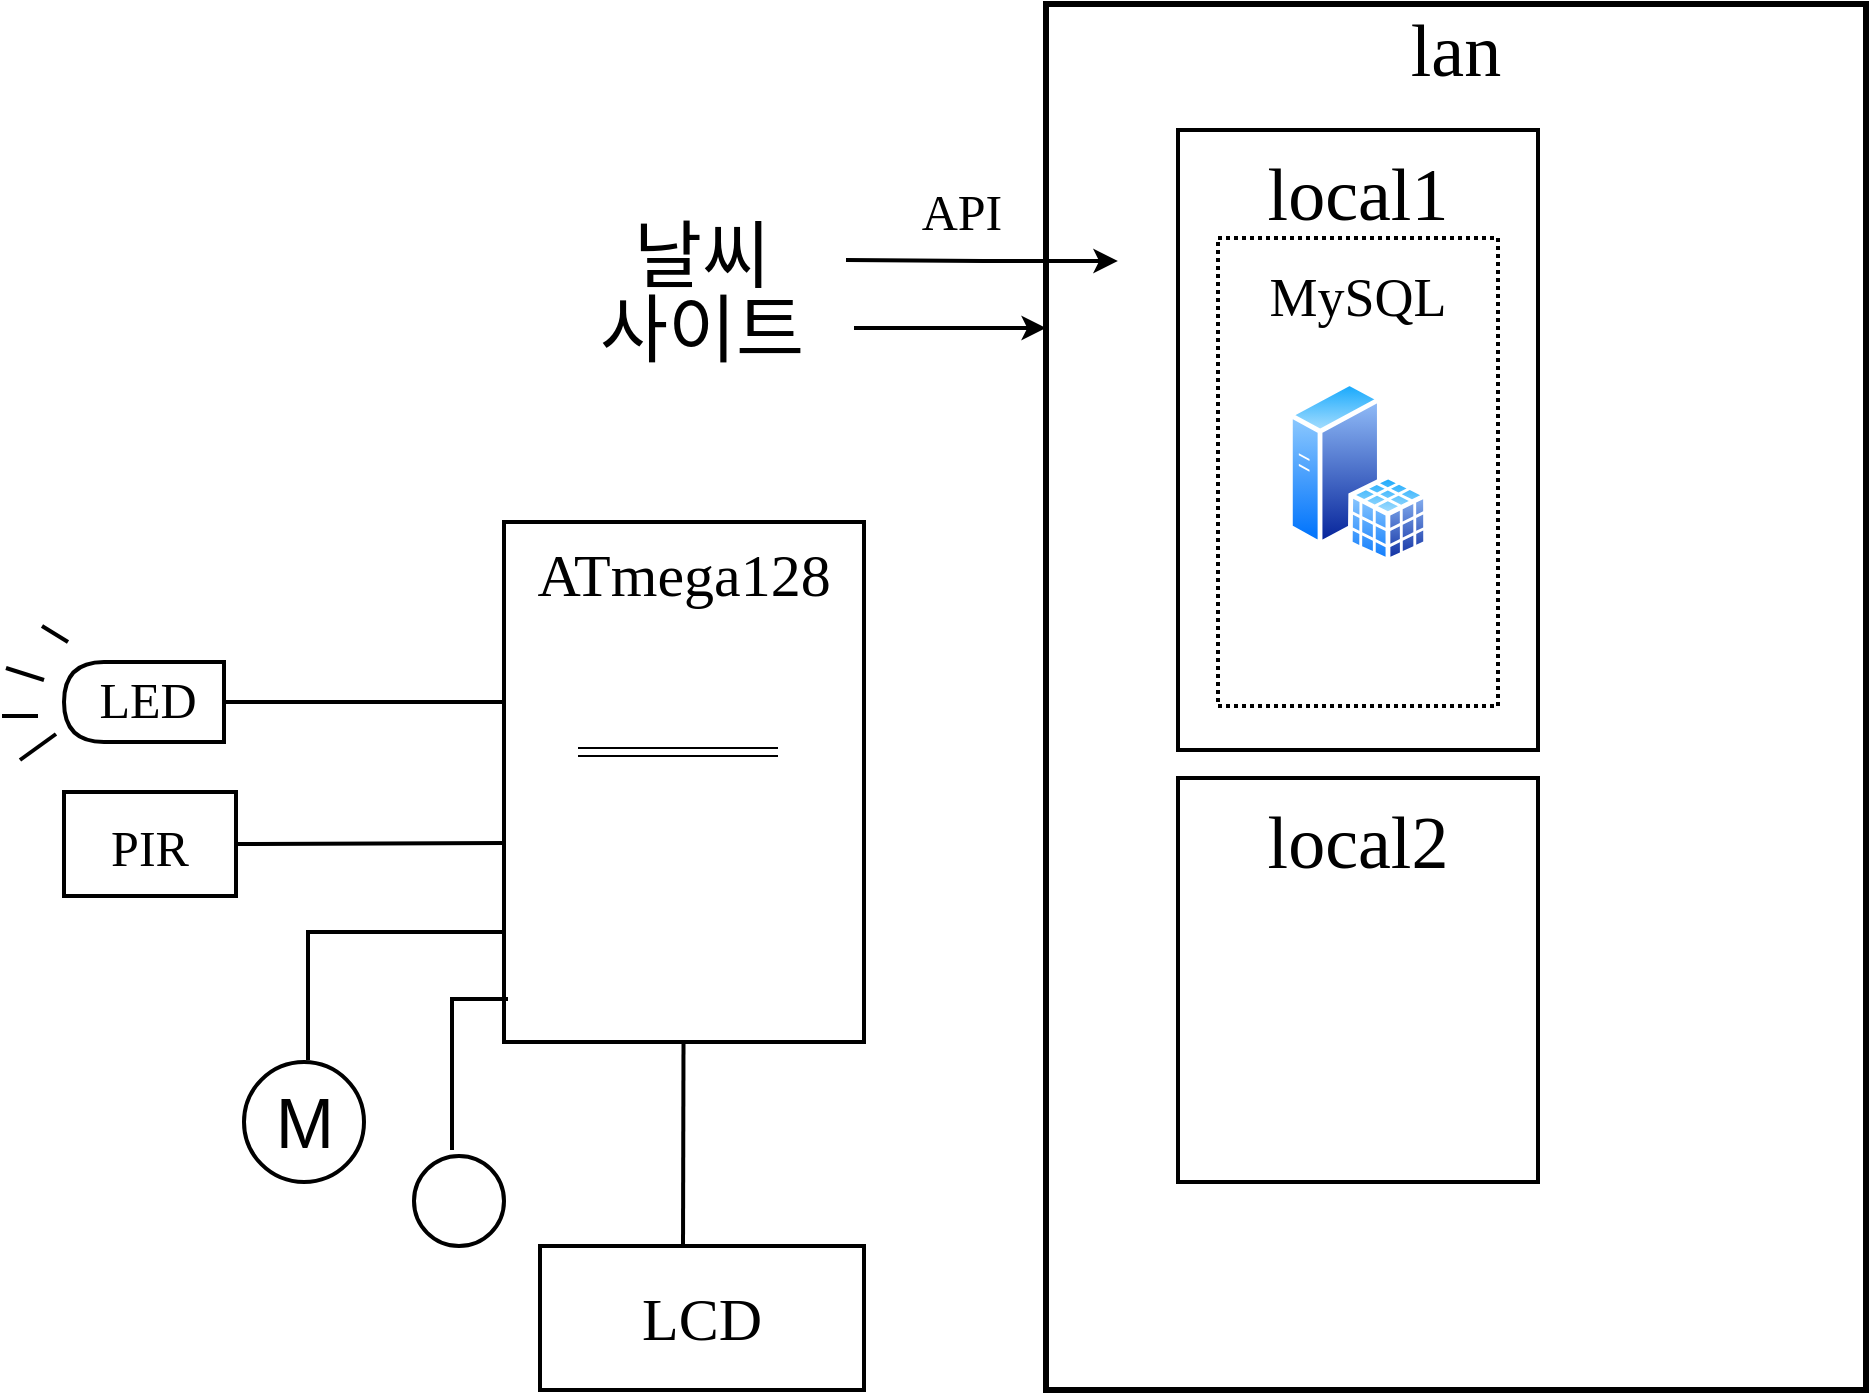 <mxfile version="26.1.3">
  <diagram name="Page-1" id="9f46799a-70d6-7492-0946-bef42562c5a5">
    <mxGraphModel dx="1426" dy="781" grid="1" gridSize="9" guides="1" tooltips="1" connect="1" arrows="1" fold="1" page="1" pageScale="1" pageWidth="1100" pageHeight="850" background="none" math="0" shadow="0">
      <root>
        <mxCell id="0" />
        <mxCell id="1" parent="0" />
        <mxCell id="vRwWAXq_rbPXkCuD6A-I-1" value="" style="whiteSpace=wrap;html=1;strokeWidth=3;" vertex="1" parent="1">
          <mxGeometry x="630" y="63" width="410" height="693" as="geometry" />
        </mxCell>
        <mxCell id="vRwWAXq_rbPXkCuD6A-I-2" value="" style="whiteSpace=wrap;html=1;strokeWidth=2;" vertex="1" parent="1">
          <mxGeometry x="696" y="126" width="180" height="310" as="geometry" />
        </mxCell>
        <mxCell id="vRwWAXq_rbPXkCuD6A-I-3" value="" style="whiteSpace=wrap;html=1;strokeWidth=2;" vertex="1" parent="1">
          <mxGeometry x="359" y="322" width="180" height="260" as="geometry" />
        </mxCell>
        <mxCell id="vRwWAXq_rbPXkCuD6A-I-4" value="" style="whiteSpace=wrap;html=1;strokeWidth=2;" vertex="1" parent="1">
          <mxGeometry x="139" y="457" width="86" height="52" as="geometry" />
        </mxCell>
        <mxCell id="vRwWAXq_rbPXkCuD6A-I-7" value="M" style="verticalLabelPosition=middle;shadow=0;dashed=0;align=center;html=1;verticalAlign=middle;strokeWidth=2;shape=ellipse;aspect=fixed;fontSize=35;" vertex="1" parent="1">
          <mxGeometry x="229" y="592" width="60" height="60" as="geometry" />
        </mxCell>
        <mxCell id="vRwWAXq_rbPXkCuD6A-I-9" value="" style="shape=delay;whiteSpace=wrap;html=1;strokeWidth=2;direction=west;" vertex="1" parent="1">
          <mxGeometry x="139" y="392" width="80" height="40" as="geometry" />
        </mxCell>
        <mxCell id="vRwWAXq_rbPXkCuD6A-I-11" value="" style="endArrow=none;html=1;rounded=0;exitX=0;exitY=0.5;exitDx=0;exitDy=0;strokeWidth=2;" edge="1" parent="1" source="vRwWAXq_rbPXkCuD6A-I-9">
          <mxGeometry width="50" height="50" relative="1" as="geometry">
            <mxPoint x="459" y="462" as="sourcePoint" />
            <mxPoint x="359" y="412" as="targetPoint" />
          </mxGeometry>
        </mxCell>
        <mxCell id="vRwWAXq_rbPXkCuD6A-I-12" value="" style="shape=partialRectangle;whiteSpace=wrap;html=1;bottom=0;right=0;fillColor=none;strokeWidth=2;" vertex="1" parent="1">
          <mxGeometry x="261" y="527" width="98" height="63" as="geometry" />
        </mxCell>
        <mxCell id="vRwWAXq_rbPXkCuD6A-I-14" value="" style="whiteSpace=wrap;html=1;strokeWidth=2;dashed=1;dashPattern=1 1;" vertex="1" parent="1">
          <mxGeometry x="716" y="180" width="140" height="234" as="geometry" />
        </mxCell>
        <mxCell id="vRwWAXq_rbPXkCuD6A-I-15" value="" style="whiteSpace=wrap;html=1;strokeWidth=2;" vertex="1" parent="1">
          <mxGeometry x="696" y="450" width="180" height="202" as="geometry" />
        </mxCell>
        <mxCell id="vRwWAXq_rbPXkCuD6A-I-18" value="&lt;font&gt;lan&lt;/font&gt;" style="text;html=1;align=center;verticalAlign=middle;whiteSpace=wrap;rounded=0;fontFamily=Times New Roman;fontSize=37;fontStyle=0" vertex="1" parent="1">
          <mxGeometry x="805" y="72" width="60" height="30" as="geometry" />
        </mxCell>
        <mxCell id="vRwWAXq_rbPXkCuD6A-I-19" value="&lt;font&gt;local1&lt;/font&gt;" style="text;html=1;align=center;verticalAlign=middle;whiteSpace=wrap;rounded=0;fontFamily=Times New Roman;fontSize=37;fontStyle=0" vertex="1" parent="1">
          <mxGeometry x="756" y="144" width="60" height="30" as="geometry" />
        </mxCell>
        <mxCell id="vRwWAXq_rbPXkCuD6A-I-20" value="&lt;font&gt;local2&lt;/font&gt;" style="text;html=1;align=center;verticalAlign=middle;whiteSpace=wrap;rounded=0;fontFamily=Times New Roman;fontSize=37;fontStyle=0" vertex="1" parent="1">
          <mxGeometry x="756" y="468" width="60" height="30" as="geometry" />
        </mxCell>
        <mxCell id="vRwWAXq_rbPXkCuD6A-I-22" value="&lt;font&gt;ATmega128&lt;/font&gt;" style="text;html=1;align=center;verticalAlign=middle;whiteSpace=wrap;rounded=0;fontFamily=Times New Roman;fontSize=30;fontStyle=0" vertex="1" parent="1">
          <mxGeometry x="419" y="333" width="60" height="30" as="geometry" />
        </mxCell>
        <mxCell id="vRwWAXq_rbPXkCuD6A-I-23" value="" style="image;aspect=fixed;perimeter=ellipsePerimeter;html=1;align=center;shadow=0;dashed=0;spacingTop=3;image=img/lib/active_directory/sql_server.svg;" vertex="1" parent="1">
          <mxGeometry x="750.88" y="251.38" width="70.25" height="91.23" as="geometry" />
        </mxCell>
        <mxCell id="vRwWAXq_rbPXkCuD6A-I-24" value="&lt;font style=&quot;font-size: 27px;&quot;&gt;MySQL&lt;/font&gt;" style="text;html=1;align=center;verticalAlign=middle;whiteSpace=wrap;rounded=0;fontFamily=Times New Roman;fontSize=37;fontStyle=0" vertex="1" parent="1">
          <mxGeometry x="756" y="192" width="60" height="30" as="geometry" />
        </mxCell>
        <mxCell id="vRwWAXq_rbPXkCuD6A-I-27" value="&lt;h4 style=&quot;line-height: 100%;&quot;&gt;&lt;span style=&quot;font-weight: normal;&quot;&gt;날씨&lt;br&gt;사이트&lt;/span&gt;&lt;/h4&gt;" style="text;html=1;align=center;verticalAlign=middle;whiteSpace=wrap;rounded=0;fontFamily=Times New Roman;fontSize=37;fontStyle=0;fillColor=none;" vertex="1" parent="1">
          <mxGeometry x="341" y="192" width="234" height="30" as="geometry" />
        </mxCell>
        <mxCell id="vRwWAXq_rbPXkCuD6A-I-28" style="edgeStyle=orthogonalEdgeStyle;rounded=0;orthogonalLoop=1;jettySize=auto;html=1;exitX=1;exitY=0.25;exitDx=0;exitDy=0;entryX=-0.017;entryY=0.142;entryDx=0;entryDy=0;entryPerimeter=0;strokeWidth=2;" edge="1" parent="1">
          <mxGeometry relative="1" as="geometry">
            <mxPoint x="530" y="191" as="sourcePoint" />
            <mxPoint x="665.94" y="191.52" as="targetPoint" />
          </mxGeometry>
        </mxCell>
        <mxCell id="vRwWAXq_rbPXkCuD6A-I-31" value="" style="whiteSpace=wrap;html=1;strokeWidth=2;" vertex="1" parent="1">
          <mxGeometry x="377" y="684" width="162" height="72" as="geometry" />
        </mxCell>
        <mxCell id="vRwWAXq_rbPXkCuD6A-I-30" value="LCD" style="text;html=1;align=center;verticalAlign=middle;whiteSpace=wrap;rounded=0;fontFamily=Times New Roman;fontSize=30;fontStyle=0" vertex="1" parent="1">
          <mxGeometry x="428" y="705" width="60" height="30" as="geometry" />
        </mxCell>
        <mxCell id="vRwWAXq_rbPXkCuD6A-I-33" value="" style="shape=link;html=1;rounded=0;" edge="1" parent="1">
          <mxGeometry width="100" relative="1" as="geometry">
            <mxPoint x="396" y="437" as="sourcePoint" />
            <mxPoint x="496" y="437" as="targetPoint" />
          </mxGeometry>
        </mxCell>
        <mxCell id="vRwWAXq_rbPXkCuD6A-I-35" value="" style="endArrow=none;html=1;rounded=0;strokeWidth=2;" edge="1" parent="1">
          <mxGeometry width="50" height="50" relative="1" as="geometry">
            <mxPoint x="128" y="374" as="sourcePoint" />
            <mxPoint x="141" y="382" as="targetPoint" />
          </mxGeometry>
        </mxCell>
        <mxCell id="vRwWAXq_rbPXkCuD6A-I-36" value="" style="endArrow=none;html=1;rounded=0;strokeWidth=2;" edge="1" parent="1">
          <mxGeometry width="50" height="50" relative="1" as="geometry">
            <mxPoint x="110" y="395" as="sourcePoint" />
            <mxPoint x="129" y="401" as="targetPoint" />
          </mxGeometry>
        </mxCell>
        <mxCell id="vRwWAXq_rbPXkCuD6A-I-37" value="" style="endArrow=none;html=1;rounded=0;strokeWidth=2;" edge="1" parent="1">
          <mxGeometry width="50" height="50" relative="1" as="geometry">
            <mxPoint x="108" y="419" as="sourcePoint" />
            <mxPoint x="126" y="419" as="targetPoint" />
          </mxGeometry>
        </mxCell>
        <mxCell id="vRwWAXq_rbPXkCuD6A-I-38" value="" style="endArrow=none;html=1;rounded=0;strokeWidth=2;" edge="1" parent="1">
          <mxGeometry width="50" height="50" relative="1" as="geometry">
            <mxPoint x="117" y="441" as="sourcePoint" />
            <mxPoint x="135" y="428" as="targetPoint" />
          </mxGeometry>
        </mxCell>
        <mxCell id="vRwWAXq_rbPXkCuD6A-I-39" value="&lt;font style=&quot;font-size: 25px;&quot;&gt;LED&lt;/font&gt;" style="text;html=1;align=center;verticalAlign=middle;whiteSpace=wrap;rounded=0;fontFamily=Times New Roman;fontSize=30;fontStyle=0" vertex="1" parent="1">
          <mxGeometry x="151" y="394" width="60" height="30" as="geometry" />
        </mxCell>
        <mxCell id="vRwWAXq_rbPXkCuD6A-I-40" value="&lt;font style=&quot;font-size: 25px;&quot;&gt;PIR&lt;/font&gt;" style="text;html=1;align=center;verticalAlign=middle;whiteSpace=wrap;rounded=0;fontFamily=Times New Roman;fontSize=30;fontStyle=0" vertex="1" parent="1">
          <mxGeometry x="152" y="468" width="60" height="30" as="geometry" />
        </mxCell>
        <mxCell id="vRwWAXq_rbPXkCuD6A-I-41" value="" style="endArrow=none;html=1;rounded=0;strokeWidth=2;" edge="1" parent="1">
          <mxGeometry width="50" height="50" relative="1" as="geometry">
            <mxPoint x="225" y="483" as="sourcePoint" />
            <mxPoint x="359" y="482.5" as="targetPoint" />
          </mxGeometry>
        </mxCell>
        <mxCell id="vRwWAXq_rbPXkCuD6A-I-42" value="" style="ellipse;whiteSpace=wrap;html=1;aspect=fixed;strokeWidth=2;" vertex="1" parent="1">
          <mxGeometry x="314" y="639" width="45" height="45" as="geometry" />
        </mxCell>
        <mxCell id="vRwWAXq_rbPXkCuD6A-I-43" value="" style="endArrow=none;html=1;rounded=0;strokeWidth=2;" edge="1" parent="1">
          <mxGeometry width="50" height="50" relative="1" as="geometry">
            <mxPoint x="448.75" y="582" as="sourcePoint" />
            <mxPoint x="448.5" y="684" as="targetPoint" />
          </mxGeometry>
        </mxCell>
        <mxCell id="vRwWAXq_rbPXkCuD6A-I-45" value="" style="shape=partialRectangle;whiteSpace=wrap;html=1;bottom=0;right=0;fillColor=none;strokeWidth=2;" vertex="1" parent="1">
          <mxGeometry x="333" y="560.5" width="27" height="74.5" as="geometry" />
        </mxCell>
        <mxCell id="vRwWAXq_rbPXkCuD6A-I-47" value="&lt;font style=&quot;font-size: 25px;&quot;&gt;API&lt;/font&gt;" style="text;html=1;align=center;verticalAlign=middle;whiteSpace=wrap;rounded=0;fontFamily=Times New Roman;fontSize=30;fontStyle=0" vertex="1" parent="1">
          <mxGeometry x="558" y="150" width="60" height="30" as="geometry" />
        </mxCell>
        <mxCell id="vRwWAXq_rbPXkCuD6A-I-48" style="edgeStyle=orthogonalEdgeStyle;rounded=0;orthogonalLoop=1;jettySize=auto;html=1;entryX=-0.017;entryY=0.142;entryDx=0;entryDy=0;entryPerimeter=0;strokeWidth=2;" edge="1" parent="1">
          <mxGeometry relative="1" as="geometry">
            <mxPoint x="534" y="225" as="sourcePoint" />
            <mxPoint x="630" y="225.02" as="targetPoint" />
            <Array as="points" />
          </mxGeometry>
        </mxCell>
      </root>
    </mxGraphModel>
  </diagram>
</mxfile>
